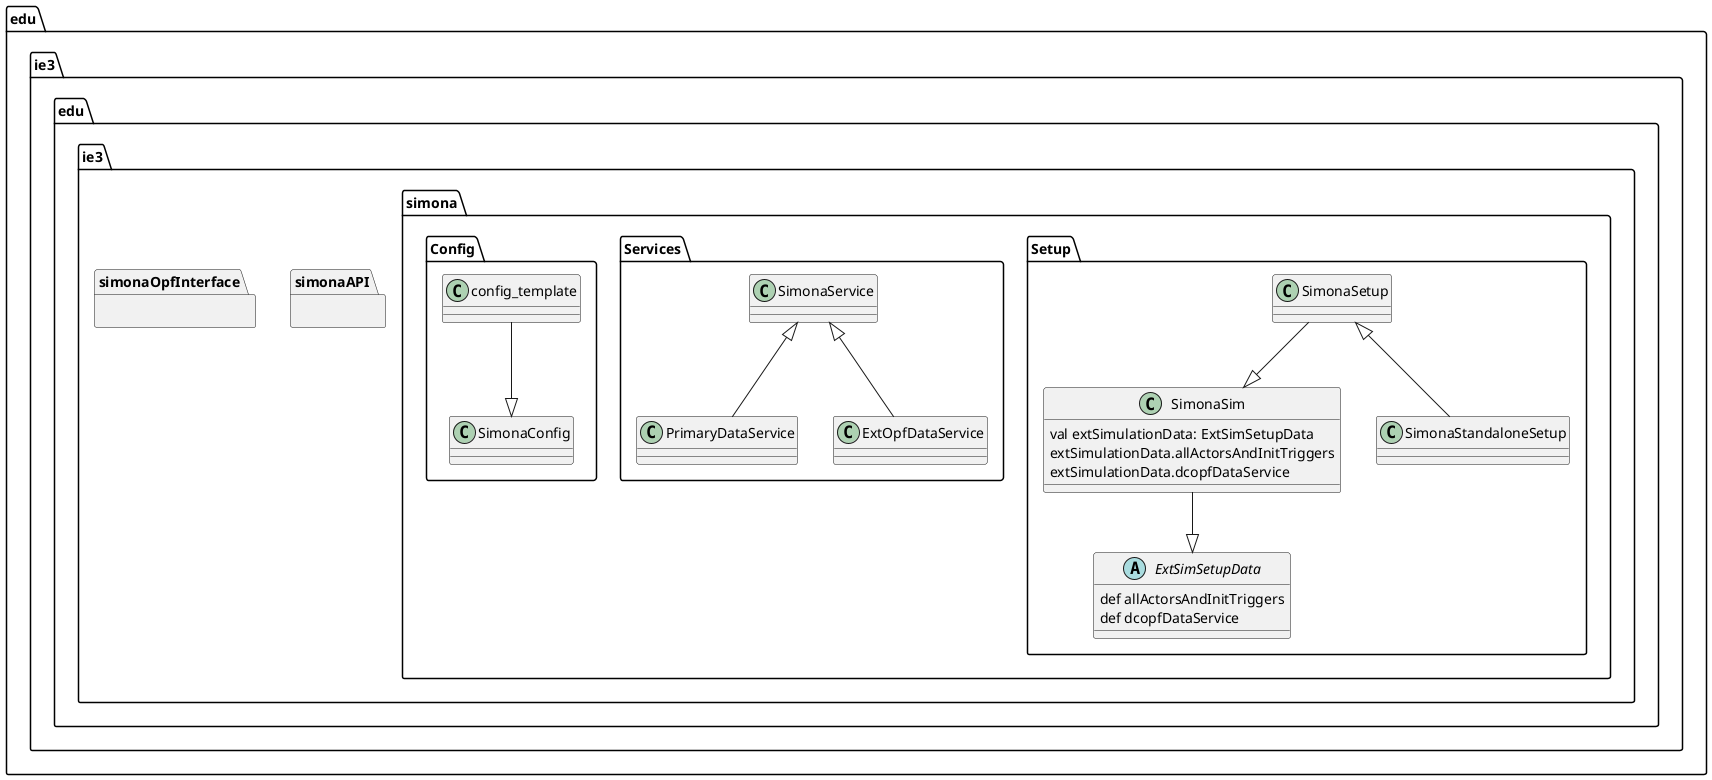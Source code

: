 @startuml
'https://plantuml.com/class-diagram
'<|--
'--|>
package edu.ie3.edu.ie3.simona {
    package Setup {
    Class SimonaSim{
        val extSimulationData: ExtSimSetupData
        extSimulationData.allActorsAndInitTriggers
        extSimulationData.dcopfDataService
    }
    Abstract Class ExtSimSetupData {
        def allActorsAndInitTriggers
        def dcopfDataService
    }


        SimonaSim --|> ExtSimSetupData
        SimonaSetup --|> SimonaSim
        SimonaSetup <|-- SimonaStandaloneSetup
    }

    package Services{
        SimonaService <|-- PrimaryDataService
        SimonaService <|-- ExtOpfDataService
    }


    package Config {
        config_template --|> SimonaConfig
    }



}

package edu.ie3.edu.ie3.simonaAPI {

}

package edu.ie3.edu.ie3.simonaOpfInterface {

}




@enduml